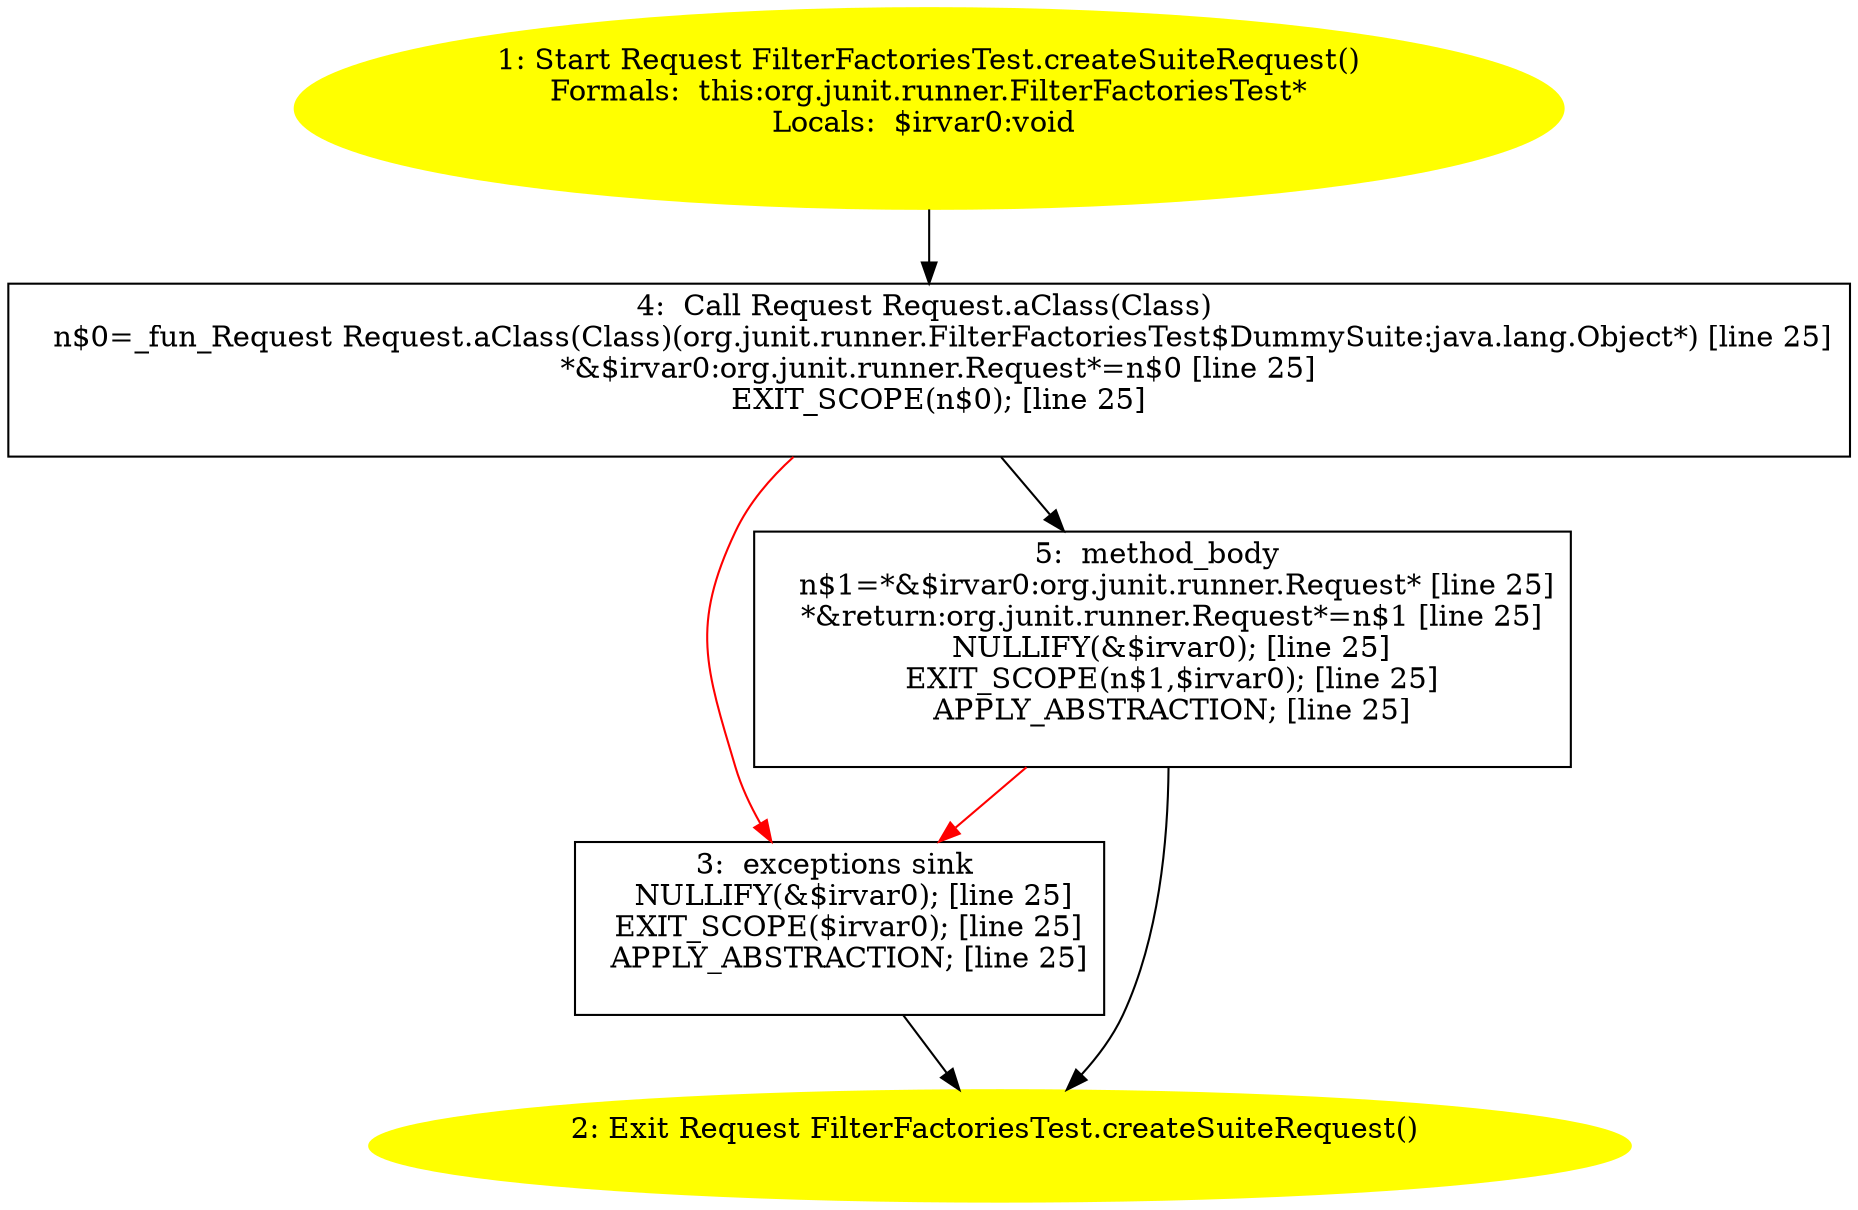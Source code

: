 /* @generated */
digraph cfg {
"org.junit.runner.FilterFactoriesTest.createSuiteRequest():org.junit.runner.Request.e90b7039ddf0e92e5a6206279a8c67d0_1" [label="1: Start Request FilterFactoriesTest.createSuiteRequest()\nFormals:  this:org.junit.runner.FilterFactoriesTest*\nLocals:  $irvar0:void \n  " color=yellow style=filled]
	

	 "org.junit.runner.FilterFactoriesTest.createSuiteRequest():org.junit.runner.Request.e90b7039ddf0e92e5a6206279a8c67d0_1" -> "org.junit.runner.FilterFactoriesTest.createSuiteRequest():org.junit.runner.Request.e90b7039ddf0e92e5a6206279a8c67d0_4" ;
"org.junit.runner.FilterFactoriesTest.createSuiteRequest():org.junit.runner.Request.e90b7039ddf0e92e5a6206279a8c67d0_2" [label="2: Exit Request FilterFactoriesTest.createSuiteRequest() \n  " color=yellow style=filled]
	

"org.junit.runner.FilterFactoriesTest.createSuiteRequest():org.junit.runner.Request.e90b7039ddf0e92e5a6206279a8c67d0_3" [label="3:  exceptions sink \n   NULLIFY(&$irvar0); [line 25]\n  EXIT_SCOPE($irvar0); [line 25]\n  APPLY_ABSTRACTION; [line 25]\n " shape="box"]
	

	 "org.junit.runner.FilterFactoriesTest.createSuiteRequest():org.junit.runner.Request.e90b7039ddf0e92e5a6206279a8c67d0_3" -> "org.junit.runner.FilterFactoriesTest.createSuiteRequest():org.junit.runner.Request.e90b7039ddf0e92e5a6206279a8c67d0_2" ;
"org.junit.runner.FilterFactoriesTest.createSuiteRequest():org.junit.runner.Request.e90b7039ddf0e92e5a6206279a8c67d0_4" [label="4:  Call Request Request.aClass(Class) \n   n$0=_fun_Request Request.aClass(Class)(org.junit.runner.FilterFactoriesTest$DummySuite:java.lang.Object*) [line 25]\n  *&$irvar0:org.junit.runner.Request*=n$0 [line 25]\n  EXIT_SCOPE(n$0); [line 25]\n " shape="box"]
	

	 "org.junit.runner.FilterFactoriesTest.createSuiteRequest():org.junit.runner.Request.e90b7039ddf0e92e5a6206279a8c67d0_4" -> "org.junit.runner.FilterFactoriesTest.createSuiteRequest():org.junit.runner.Request.e90b7039ddf0e92e5a6206279a8c67d0_5" ;
	 "org.junit.runner.FilterFactoriesTest.createSuiteRequest():org.junit.runner.Request.e90b7039ddf0e92e5a6206279a8c67d0_4" -> "org.junit.runner.FilterFactoriesTest.createSuiteRequest():org.junit.runner.Request.e90b7039ddf0e92e5a6206279a8c67d0_3" [color="red" ];
"org.junit.runner.FilterFactoriesTest.createSuiteRequest():org.junit.runner.Request.e90b7039ddf0e92e5a6206279a8c67d0_5" [label="5:  method_body \n   n$1=*&$irvar0:org.junit.runner.Request* [line 25]\n  *&return:org.junit.runner.Request*=n$1 [line 25]\n  NULLIFY(&$irvar0); [line 25]\n  EXIT_SCOPE(n$1,$irvar0); [line 25]\n  APPLY_ABSTRACTION; [line 25]\n " shape="box"]
	

	 "org.junit.runner.FilterFactoriesTest.createSuiteRequest():org.junit.runner.Request.e90b7039ddf0e92e5a6206279a8c67d0_5" -> "org.junit.runner.FilterFactoriesTest.createSuiteRequest():org.junit.runner.Request.e90b7039ddf0e92e5a6206279a8c67d0_2" ;
	 "org.junit.runner.FilterFactoriesTest.createSuiteRequest():org.junit.runner.Request.e90b7039ddf0e92e5a6206279a8c67d0_5" -> "org.junit.runner.FilterFactoriesTest.createSuiteRequest():org.junit.runner.Request.e90b7039ddf0e92e5a6206279a8c67d0_3" [color="red" ];
}
